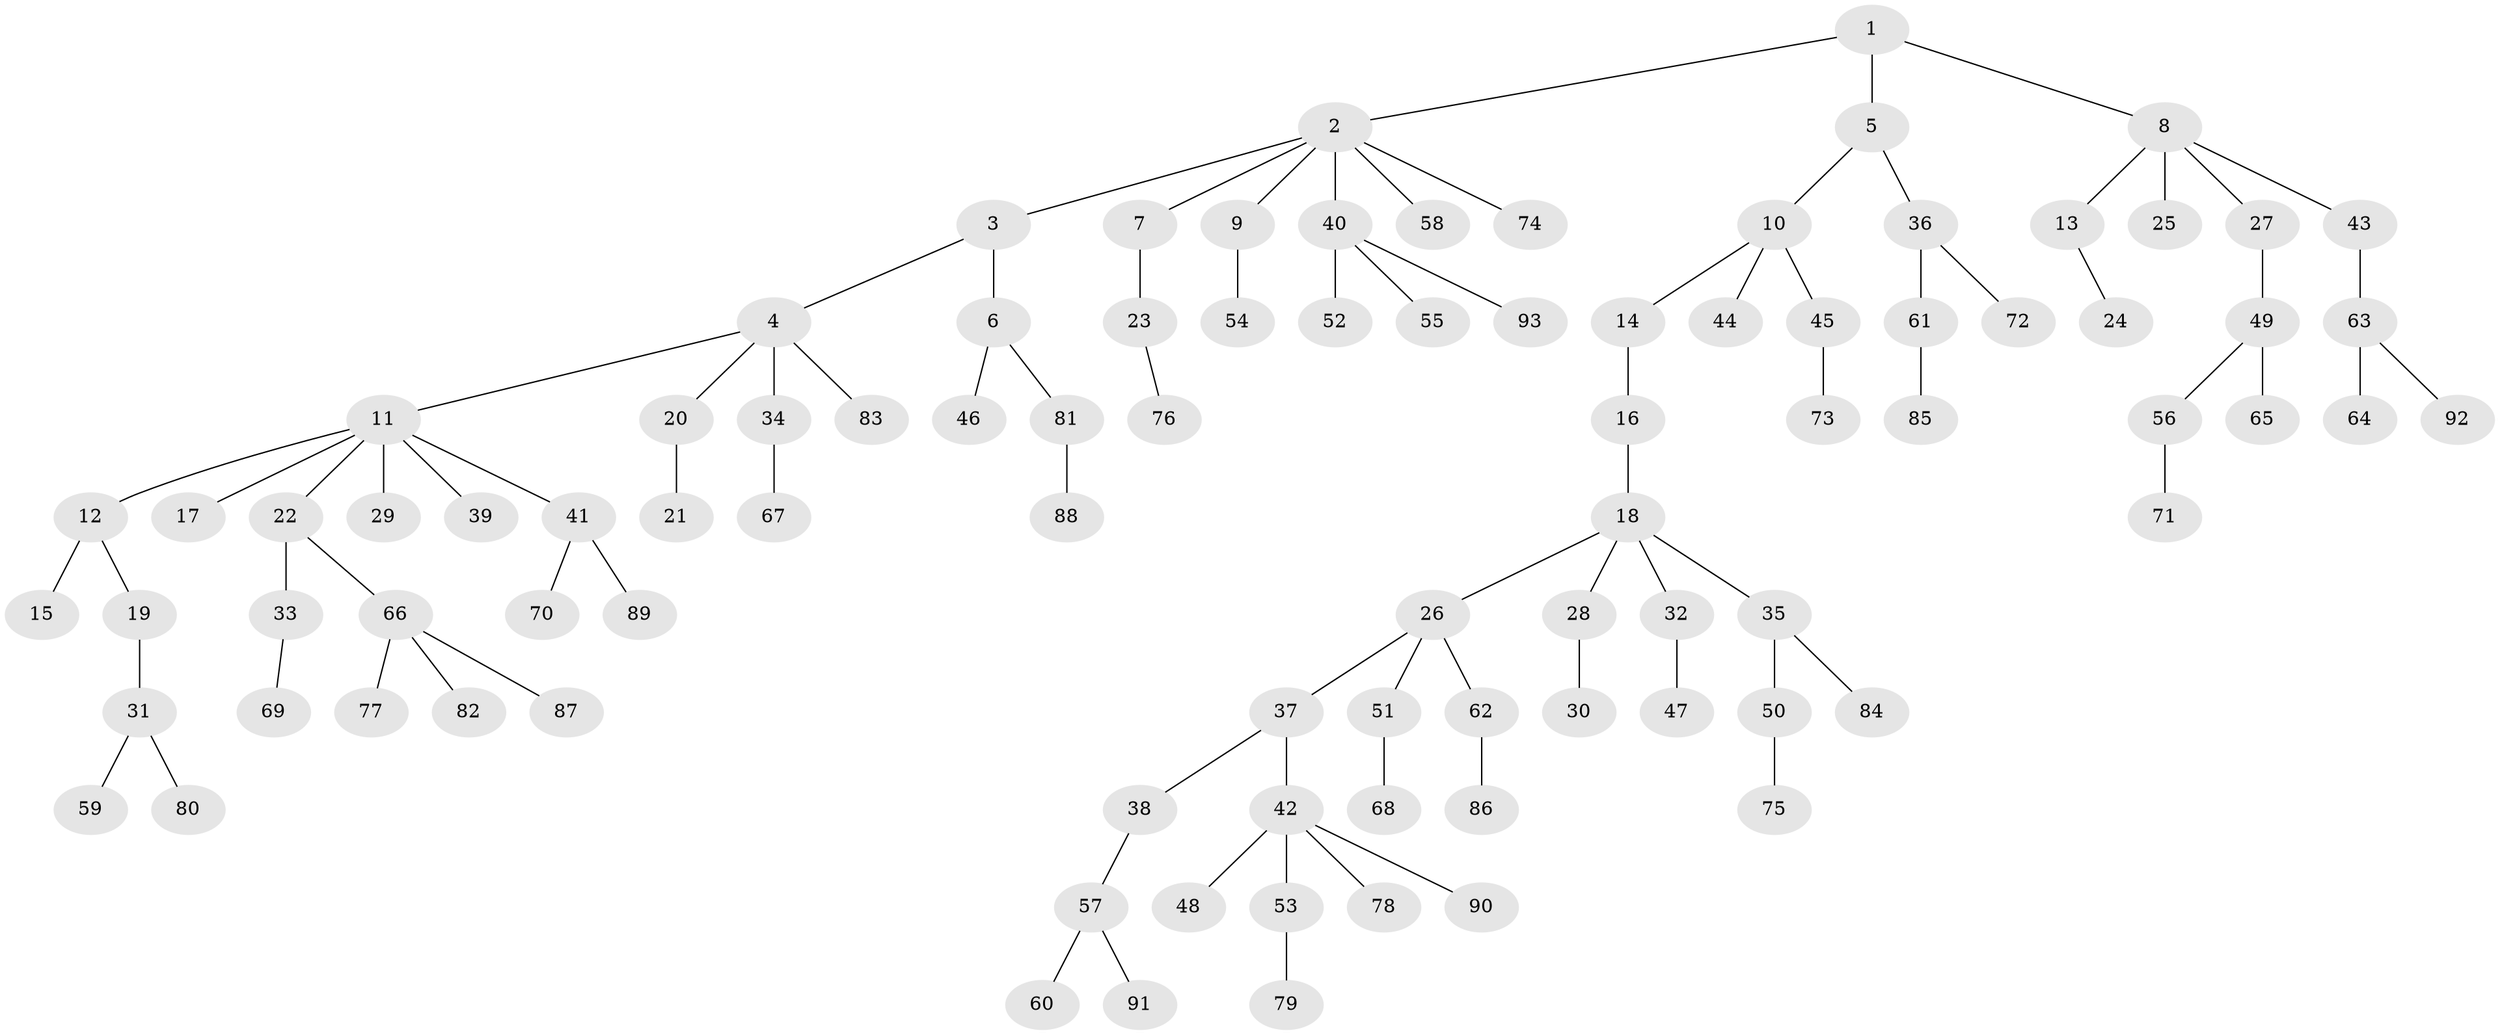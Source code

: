 // Generated by graph-tools (version 1.1) at 2025/50/03/09/25 03:50:24]
// undirected, 93 vertices, 92 edges
graph export_dot {
graph [start="1"]
  node [color=gray90,style=filled];
  1;
  2;
  3;
  4;
  5;
  6;
  7;
  8;
  9;
  10;
  11;
  12;
  13;
  14;
  15;
  16;
  17;
  18;
  19;
  20;
  21;
  22;
  23;
  24;
  25;
  26;
  27;
  28;
  29;
  30;
  31;
  32;
  33;
  34;
  35;
  36;
  37;
  38;
  39;
  40;
  41;
  42;
  43;
  44;
  45;
  46;
  47;
  48;
  49;
  50;
  51;
  52;
  53;
  54;
  55;
  56;
  57;
  58;
  59;
  60;
  61;
  62;
  63;
  64;
  65;
  66;
  67;
  68;
  69;
  70;
  71;
  72;
  73;
  74;
  75;
  76;
  77;
  78;
  79;
  80;
  81;
  82;
  83;
  84;
  85;
  86;
  87;
  88;
  89;
  90;
  91;
  92;
  93;
  1 -- 2;
  1 -- 5;
  1 -- 8;
  2 -- 3;
  2 -- 7;
  2 -- 9;
  2 -- 40;
  2 -- 58;
  2 -- 74;
  3 -- 4;
  3 -- 6;
  4 -- 11;
  4 -- 20;
  4 -- 34;
  4 -- 83;
  5 -- 10;
  5 -- 36;
  6 -- 46;
  6 -- 81;
  7 -- 23;
  8 -- 13;
  8 -- 25;
  8 -- 27;
  8 -- 43;
  9 -- 54;
  10 -- 14;
  10 -- 44;
  10 -- 45;
  11 -- 12;
  11 -- 17;
  11 -- 22;
  11 -- 29;
  11 -- 39;
  11 -- 41;
  12 -- 15;
  12 -- 19;
  13 -- 24;
  14 -- 16;
  16 -- 18;
  18 -- 26;
  18 -- 28;
  18 -- 32;
  18 -- 35;
  19 -- 31;
  20 -- 21;
  22 -- 33;
  22 -- 66;
  23 -- 76;
  26 -- 37;
  26 -- 51;
  26 -- 62;
  27 -- 49;
  28 -- 30;
  31 -- 59;
  31 -- 80;
  32 -- 47;
  33 -- 69;
  34 -- 67;
  35 -- 50;
  35 -- 84;
  36 -- 61;
  36 -- 72;
  37 -- 38;
  37 -- 42;
  38 -- 57;
  40 -- 52;
  40 -- 55;
  40 -- 93;
  41 -- 70;
  41 -- 89;
  42 -- 48;
  42 -- 53;
  42 -- 78;
  42 -- 90;
  43 -- 63;
  45 -- 73;
  49 -- 56;
  49 -- 65;
  50 -- 75;
  51 -- 68;
  53 -- 79;
  56 -- 71;
  57 -- 60;
  57 -- 91;
  61 -- 85;
  62 -- 86;
  63 -- 64;
  63 -- 92;
  66 -- 77;
  66 -- 82;
  66 -- 87;
  81 -- 88;
}
